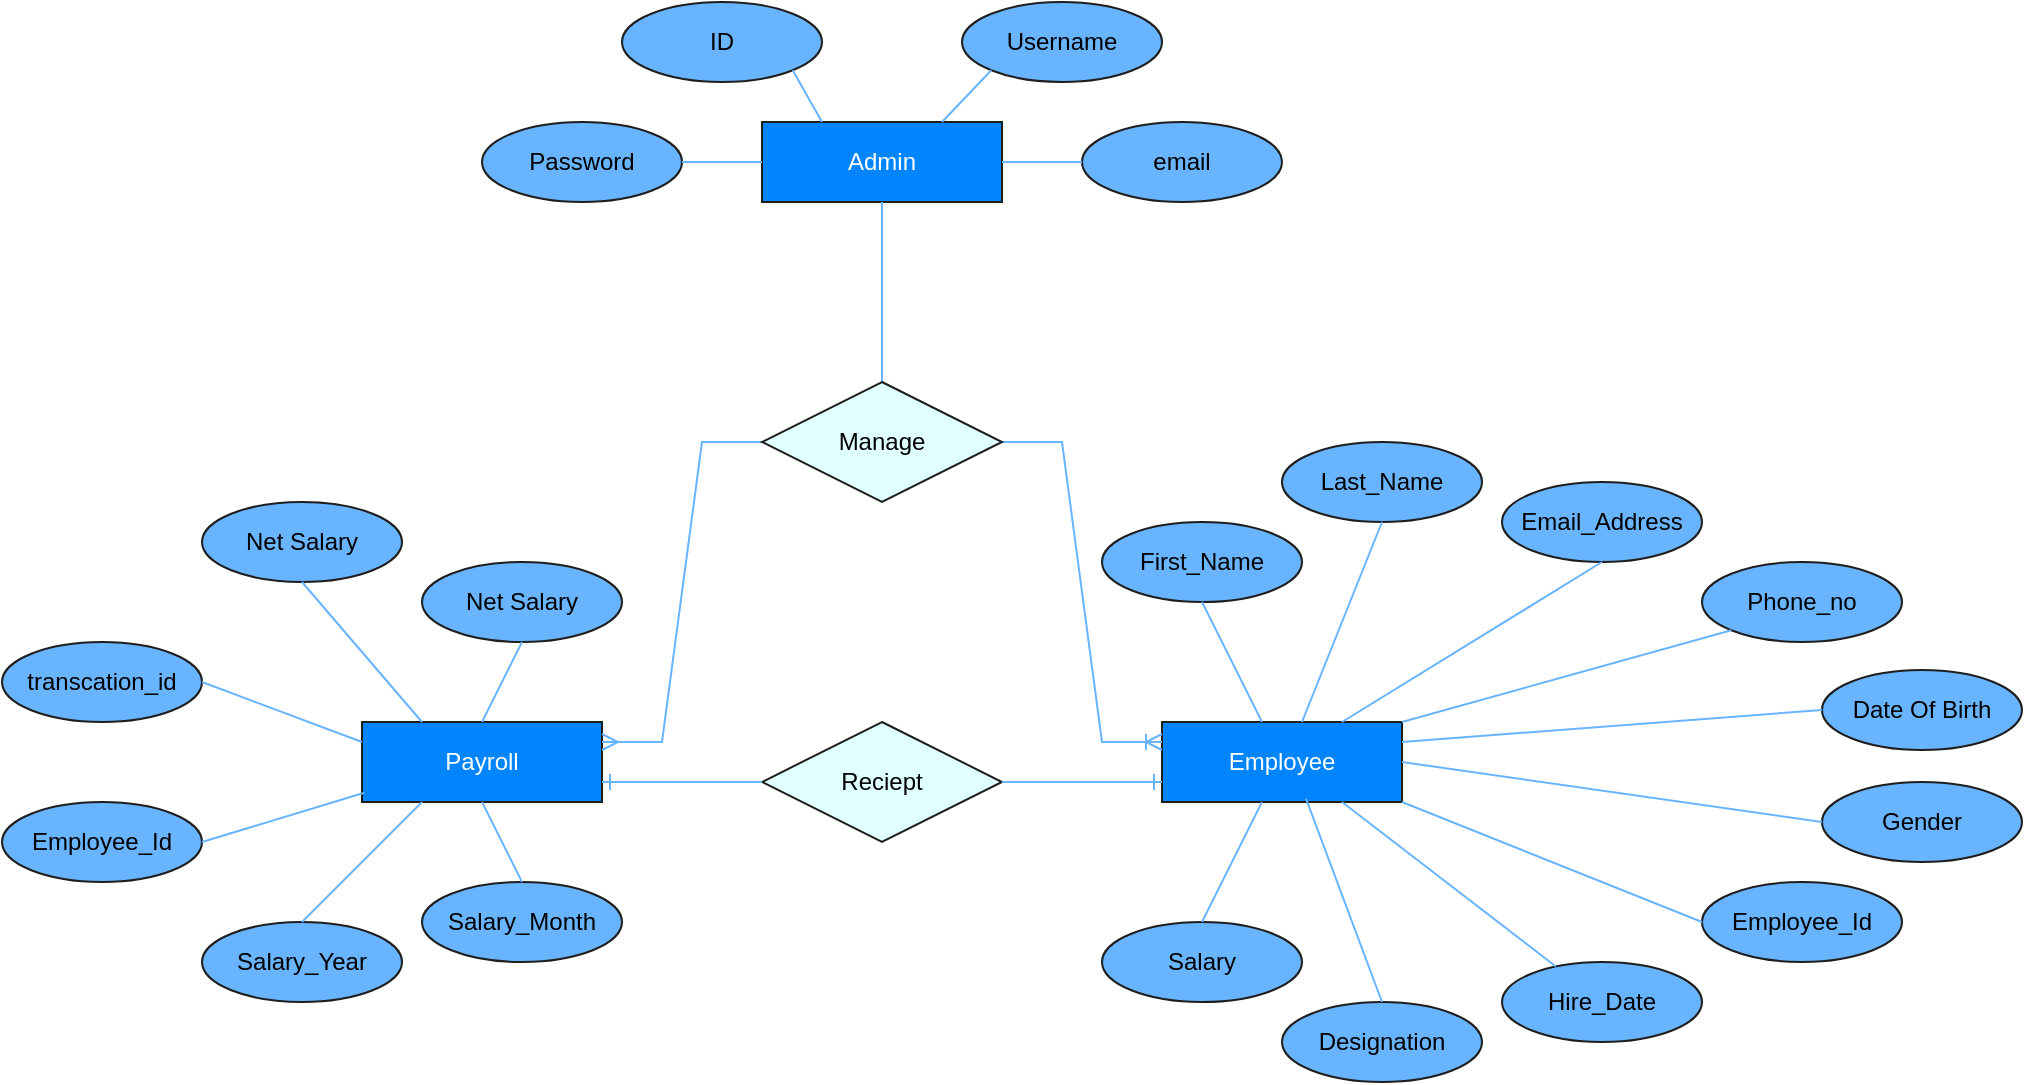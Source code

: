 <mxfile version="21.7.2" type="device" pages="2">
  <diagram id="R2lEEEUBdFMjLlhIrx00" name="Page-1">
    <mxGraphModel dx="1050" dy="581" grid="1" gridSize="10" guides="1" tooltips="1" connect="1" arrows="1" fold="1" page="1" pageScale="1" pageWidth="1169" pageHeight="827" math="0" shadow="0" extFonts="Permanent Marker^https://fonts.googleapis.com/css?family=Permanent+Marker">
      <root>
        <mxCell id="0" />
        <mxCell id="1" parent="0" />
        <mxCell id="M78BCPOSf0hAE5HLDOKo-133" value="Admin" style="whiteSpace=wrap;html=1;align=center;fillColor=#0085ff;strokeColor=#1e1e1e;fontColor=#ffffff;" parent="1" vertex="1">
          <mxGeometry x="440" y="100" width="120" height="40" as="geometry" />
        </mxCell>
        <mxCell id="M78BCPOSf0hAE5HLDOKo-135" value="Username" style="ellipse;whiteSpace=wrap;html=1;align=center;fillColor=#69b4ff;fontColor=#000000;strokeColor=#1e1e1e;" parent="1" vertex="1">
          <mxGeometry x="540" y="40" width="100" height="40" as="geometry" />
        </mxCell>
        <mxCell id="M78BCPOSf0hAE5HLDOKo-136" value="ID" style="ellipse;whiteSpace=wrap;html=1;align=center;fillColor=#69b4ff;fontColor=#000000;strokeColor=#1e1e1e;" parent="1" vertex="1">
          <mxGeometry x="370" y="40" width="100" height="40" as="geometry" />
        </mxCell>
        <mxCell id="M78BCPOSf0hAE5HLDOKo-137" value="Password" style="ellipse;whiteSpace=wrap;html=1;align=center;fillColor=#69b4ff;fontColor=#000000;strokeColor=#1e1e1e;" parent="1" vertex="1">
          <mxGeometry x="300" y="100" width="100" height="40" as="geometry" />
        </mxCell>
        <mxCell id="M78BCPOSf0hAE5HLDOKo-138" value="email" style="ellipse;whiteSpace=wrap;html=1;align=center;fillColor=#69b4ff;fontColor=#000000;strokeColor=#1e1e1e;" parent="1" vertex="1">
          <mxGeometry x="600" y="100" width="100" height="40" as="geometry" />
        </mxCell>
        <mxCell id="M78BCPOSf0hAE5HLDOKo-152" value="" style="endArrow=none;html=1;rounded=0;exitX=1;exitY=0.5;exitDx=0;exitDy=0;entryX=0;entryY=0.5;entryDx=0;entryDy=0;strokeColor=#69b4ff;" parent="1" source="M78BCPOSf0hAE5HLDOKo-137" target="M78BCPOSf0hAE5HLDOKo-133" edge="1">
          <mxGeometry width="50" height="50" relative="1" as="geometry">
            <mxPoint x="390" y="190" as="sourcePoint" />
            <mxPoint x="440" y="140" as="targetPoint" />
          </mxGeometry>
        </mxCell>
        <mxCell id="M78BCPOSf0hAE5HLDOKo-154" value="" style="endArrow=none;html=1;rounded=0;entryX=1;entryY=0.5;entryDx=0;entryDy=0;strokeColor=#69b4ff;" parent="1" source="M78BCPOSf0hAE5HLDOKo-138" target="M78BCPOSf0hAE5HLDOKo-133" edge="1">
          <mxGeometry width="50" height="50" relative="1" as="geometry">
            <mxPoint x="560" y="180" as="sourcePoint" />
            <mxPoint x="610" y="130" as="targetPoint" />
          </mxGeometry>
        </mxCell>
        <mxCell id="M78BCPOSf0hAE5HLDOKo-157" value="" style="endArrow=none;html=1;rounded=0;exitX=0.5;exitY=1;exitDx=0;exitDy=0;entryX=0.5;entryY=0;entryDx=0;entryDy=0;strokeColor=#69b4ff;" parent="1" source="M78BCPOSf0hAE5HLDOKo-133" edge="1">
          <mxGeometry width="50" height="50" relative="1" as="geometry">
            <mxPoint x="460" y="180" as="sourcePoint" />
            <mxPoint x="500" y="230" as="targetPoint" />
          </mxGeometry>
        </mxCell>
        <mxCell id="M78BCPOSf0hAE5HLDOKo-158" value="Employee" style="whiteSpace=wrap;html=1;align=center;fillColor=#0085ff;strokeColor=#1e1e1e;fontColor=#ffffff;" parent="1" vertex="1">
          <mxGeometry x="640" y="400" width="120" height="40" as="geometry" />
        </mxCell>
        <mxCell id="UazNVWeU03cG1B9SeD0c-1" value="First_Name" style="ellipse;whiteSpace=wrap;html=1;align=center;fillColor=#69b4ff;strokeColor=#1e1e1e;" parent="1" vertex="1">
          <mxGeometry x="610" y="300" width="100" height="40" as="geometry" />
        </mxCell>
        <mxCell id="UazNVWeU03cG1B9SeD0c-2" value="Last_Name" style="ellipse;whiteSpace=wrap;html=1;align=center;fillColor=#69b4ff;strokeColor=#1e1e1e;" parent="1" vertex="1">
          <mxGeometry x="700" y="260" width="100" height="40" as="geometry" />
        </mxCell>
        <mxCell id="UazNVWeU03cG1B9SeD0c-3" value="Email_Address" style="ellipse;whiteSpace=wrap;html=1;align=center;fillColor=#69b4ff;strokeColor=#1e1e1e;" parent="1" vertex="1">
          <mxGeometry x="810" y="280" width="100" height="40" as="geometry" />
        </mxCell>
        <mxCell id="UazNVWeU03cG1B9SeD0c-4" value="Phone_no" style="ellipse;whiteSpace=wrap;html=1;align=center;fillColor=#69b4ff;strokeColor=#1e1e1e;" parent="1" vertex="1">
          <mxGeometry x="910" y="320" width="100" height="40" as="geometry" />
        </mxCell>
        <mxCell id="UazNVWeU03cG1B9SeD0c-5" value="Salary" style="ellipse;whiteSpace=wrap;html=1;align=center;fillColor=#69b4ff;strokeColor=#1e1e1e;" parent="1" vertex="1">
          <mxGeometry x="610" y="500" width="100" height="40" as="geometry" />
        </mxCell>
        <mxCell id="UazNVWeU03cG1B9SeD0c-6" value="Employee_Id" style="ellipse;whiteSpace=wrap;html=1;align=center;fillColor=#69b4ff;strokeColor=#1e1e1e;" parent="1" vertex="1">
          <mxGeometry x="910" y="480" width="100" height="40" as="geometry" />
        </mxCell>
        <mxCell id="UazNVWeU03cG1B9SeD0c-7" value="Gender" style="ellipse;whiteSpace=wrap;html=1;align=center;fillColor=#69b4ff;strokeColor=#1e1e1e;" parent="1" vertex="1">
          <mxGeometry x="970" y="430" width="100" height="40" as="geometry" />
        </mxCell>
        <mxCell id="UazNVWeU03cG1B9SeD0c-8" value="Date Of Birth" style="ellipse;whiteSpace=wrap;html=1;align=center;fillColor=#69b4ff;strokeColor=#1e1e1e;" parent="1" vertex="1">
          <mxGeometry x="970" y="374" width="100" height="40" as="geometry" />
        </mxCell>
        <mxCell id="UazNVWeU03cG1B9SeD0c-9" value="" style="endArrow=none;html=1;rounded=0;exitX=0.5;exitY=1;exitDx=0;exitDy=0;strokeColor=#69b4ff;" parent="1" source="UazNVWeU03cG1B9SeD0c-1" edge="1">
          <mxGeometry width="50" height="50" relative="1" as="geometry">
            <mxPoint x="620" y="395" as="sourcePoint" />
            <mxPoint x="690" y="400" as="targetPoint" />
          </mxGeometry>
        </mxCell>
        <mxCell id="UazNVWeU03cG1B9SeD0c-10" value="" style="endArrow=none;html=1;rounded=0;exitX=0.5;exitY=1;exitDx=0;exitDy=0;strokeColor=#69b4ff;" parent="1" source="UazNVWeU03cG1B9SeD0c-2" edge="1">
          <mxGeometry width="50" height="50" relative="1" as="geometry">
            <mxPoint x="740" y="350" as="sourcePoint" />
            <mxPoint x="710" y="400" as="targetPoint" />
          </mxGeometry>
        </mxCell>
        <mxCell id="UazNVWeU03cG1B9SeD0c-11" value="" style="endArrow=none;html=1;rounded=0;exitX=0.5;exitY=1;exitDx=0;exitDy=0;entryX=0.75;entryY=0;entryDx=0;entryDy=0;strokeColor=#69b4ff;" parent="1" source="UazNVWeU03cG1B9SeD0c-3" target="M78BCPOSf0hAE5HLDOKo-158" edge="1">
          <mxGeometry width="50" height="50" relative="1" as="geometry">
            <mxPoint x="750" y="360" as="sourcePoint" />
            <mxPoint x="775" y="420" as="targetPoint" />
          </mxGeometry>
        </mxCell>
        <mxCell id="UazNVWeU03cG1B9SeD0c-12" value="" style="endArrow=none;html=1;rounded=0;exitX=0;exitY=1;exitDx=0;exitDy=0;entryX=1;entryY=0;entryDx=0;entryDy=0;strokeColor=#69b4ff;" parent="1" source="UazNVWeU03cG1B9SeD0c-4" target="M78BCPOSf0hAE5HLDOKo-158" edge="1">
          <mxGeometry width="50" height="50" relative="1" as="geometry">
            <mxPoint x="760" y="370" as="sourcePoint" />
            <mxPoint x="785" y="430" as="targetPoint" />
          </mxGeometry>
        </mxCell>
        <mxCell id="UazNVWeU03cG1B9SeD0c-13" value="" style="endArrow=none;html=1;rounded=0;exitX=0;exitY=0.5;exitDx=0;exitDy=0;entryX=1;entryY=0.25;entryDx=0;entryDy=0;strokeColor=#69b4ff;" parent="1" source="UazNVWeU03cG1B9SeD0c-8" target="M78BCPOSf0hAE5HLDOKo-158" edge="1">
          <mxGeometry width="50" height="50" relative="1" as="geometry">
            <mxPoint x="985" y="404" as="sourcePoint" />
            <mxPoint x="855" y="420" as="targetPoint" />
          </mxGeometry>
        </mxCell>
        <mxCell id="UazNVWeU03cG1B9SeD0c-14" value="" style="endArrow=none;html=1;rounded=0;exitX=0;exitY=0.5;exitDx=0;exitDy=0;entryX=1;entryY=0.5;entryDx=0;entryDy=0;strokeColor=#69b4ff;" parent="1" source="UazNVWeU03cG1B9SeD0c-7" target="M78BCPOSf0hAE5HLDOKo-158" edge="1">
          <mxGeometry width="50" height="50" relative="1" as="geometry">
            <mxPoint x="995" y="414" as="sourcePoint" />
            <mxPoint x="850" y="420" as="targetPoint" />
          </mxGeometry>
        </mxCell>
        <mxCell id="UazNVWeU03cG1B9SeD0c-15" value="" style="endArrow=none;html=1;rounded=0;exitX=0;exitY=0.5;exitDx=0;exitDy=0;entryX=1;entryY=1;entryDx=0;entryDy=0;strokeColor=#69b4ff;" parent="1" source="UazNVWeU03cG1B9SeD0c-6" target="M78BCPOSf0hAE5HLDOKo-158" edge="1">
          <mxGeometry width="50" height="50" relative="1" as="geometry">
            <mxPoint x="925" y="490" as="sourcePoint" />
            <mxPoint x="850" y="440" as="targetPoint" />
          </mxGeometry>
        </mxCell>
        <mxCell id="UazNVWeU03cG1B9SeD0c-16" value="" style="endArrow=none;html=1;rounded=0;exitX=0.5;exitY=0;exitDx=0;exitDy=0;strokeColor=#69b4ff;" parent="1" source="UazNVWeU03cG1B9SeD0c-5" target="M78BCPOSf0hAE5HLDOKo-158" edge="1">
          <mxGeometry width="50" height="50" relative="1" as="geometry">
            <mxPoint x="935" y="500" as="sourcePoint" />
            <mxPoint x="760" y="440" as="targetPoint" />
          </mxGeometry>
        </mxCell>
        <mxCell id="UazNVWeU03cG1B9SeD0c-18" value="Hire_Date" style="ellipse;whiteSpace=wrap;html=1;align=center;fillColor=#69b4ff;strokeColor=#1e1e1e;" parent="1" vertex="1">
          <mxGeometry x="810" y="520" width="100" height="40" as="geometry" />
        </mxCell>
        <mxCell id="UazNVWeU03cG1B9SeD0c-19" value="Designation" style="ellipse;whiteSpace=wrap;html=1;align=center;fillColor=#69b4ff;strokeColor=#1e1e1e;" parent="1" vertex="1">
          <mxGeometry x="700" y="540" width="100" height="40" as="geometry" />
        </mxCell>
        <mxCell id="UazNVWeU03cG1B9SeD0c-20" value="" style="endArrow=none;html=1;rounded=0;entryX=0.75;entryY=1;entryDx=0;entryDy=0;strokeColor=#69b4ff;" parent="1" source="UazNVWeU03cG1B9SeD0c-18" target="M78BCPOSf0hAE5HLDOKo-158" edge="1">
          <mxGeometry width="50" height="50" relative="1" as="geometry">
            <mxPoint x="1010" y="460" as="sourcePoint" />
            <mxPoint x="855" y="440" as="targetPoint" />
          </mxGeometry>
        </mxCell>
        <mxCell id="UazNVWeU03cG1B9SeD0c-21" value="" style="endArrow=none;html=1;rounded=0;exitX=0.5;exitY=0;exitDx=0;exitDy=0;entryX=0.6;entryY=0.957;entryDx=0;entryDy=0;entryPerimeter=0;strokeColor=#69b4ff;" parent="1" source="UazNVWeU03cG1B9SeD0c-19" target="M78BCPOSf0hAE5HLDOKo-158" edge="1">
          <mxGeometry width="50" height="50" relative="1" as="geometry">
            <mxPoint x="1020" y="470" as="sourcePoint" />
            <mxPoint x="865" y="450" as="targetPoint" />
          </mxGeometry>
        </mxCell>
        <mxCell id="UazNVWeU03cG1B9SeD0c-22" value="" style="edgeStyle=entityRelationEdgeStyle;fontSize=12;html=1;endArrow=ERoneToMany;rounded=0;exitX=1;exitY=0.5;exitDx=0;exitDy=0;entryX=0;entryY=0.25;entryDx=0;entryDy=0;strokeColor=#69b4ff;" parent="1" source="UazNVWeU03cG1B9SeD0c-34" target="M78BCPOSf0hAE5HLDOKo-158" edge="1">
          <mxGeometry width="100" height="100" relative="1" as="geometry">
            <mxPoint x="540" y="270" as="sourcePoint" />
            <mxPoint x="660" y="340" as="targetPoint" />
          </mxGeometry>
        </mxCell>
        <mxCell id="UazNVWeU03cG1B9SeD0c-23" value="&lt;span style=&quot;background-color: rgb(0, 133, 255);&quot;&gt;Payroll&lt;/span&gt;" style="whiteSpace=wrap;html=1;align=center;fillColor=#0085ff;strokeColor=#1e1e1e;fontColor=#ffffff;" parent="1" vertex="1">
          <mxGeometry x="240" y="400" width="120" height="40" as="geometry" />
        </mxCell>
        <mxCell id="UazNVWeU03cG1B9SeD0c-24" value="" style="edgeStyle=entityRelationEdgeStyle;fontSize=12;html=1;endArrow=ERmany;rounded=0;exitX=0;exitY=0.5;exitDx=0;exitDy=0;entryX=1;entryY=0.25;entryDx=0;entryDy=0;strokeColor=#69b4ff;" parent="1" source="UazNVWeU03cG1B9SeD0c-34" target="UazNVWeU03cG1B9SeD0c-23" edge="1">
          <mxGeometry width="100" height="100" relative="1" as="geometry">
            <mxPoint x="460" y="270" as="sourcePoint" />
            <mxPoint x="570" y="320" as="targetPoint" />
          </mxGeometry>
        </mxCell>
        <mxCell id="UazNVWeU03cG1B9SeD0c-25" value="Net Salary" style="ellipse;whiteSpace=wrap;html=1;align=center;fillColor=#69b4ff;strokeColor=#1e1e1e;" parent="1" vertex="1">
          <mxGeometry x="160" y="290" width="100" height="40" as="geometry" />
        </mxCell>
        <mxCell id="UazNVWeU03cG1B9SeD0c-26" value="" style="endArrow=none;html=1;rounded=0;exitX=1;exitY=1;exitDx=0;exitDy=0;entryX=0.25;entryY=0;entryDx=0;entryDy=0;strokeColor=#69b4ff;" parent="1" source="M78BCPOSf0hAE5HLDOKo-136" target="M78BCPOSf0hAE5HLDOKo-133" edge="1">
          <mxGeometry width="50" height="50" relative="1" as="geometry">
            <mxPoint x="400" y="70" as="sourcePoint" />
            <mxPoint x="480" y="70" as="targetPoint" />
          </mxGeometry>
        </mxCell>
        <mxCell id="UazNVWeU03cG1B9SeD0c-27" value="" style="endArrow=none;html=1;rounded=0;entryX=0.75;entryY=0;entryDx=0;entryDy=0;exitX=0;exitY=1;exitDx=0;exitDy=0;strokeColor=#69b4ff;" parent="1" source="M78BCPOSf0hAE5HLDOKo-135" target="M78BCPOSf0hAE5HLDOKo-133" edge="1">
          <mxGeometry width="50" height="50" relative="1" as="geometry">
            <mxPoint x="515" y="40" as="sourcePoint" />
            <mxPoint x="540" y="86" as="targetPoint" />
          </mxGeometry>
        </mxCell>
        <mxCell id="UazNVWeU03cG1B9SeD0c-28" value="Net Salary" style="ellipse;whiteSpace=wrap;html=1;align=center;fillColor=#69b4ff;strokeColor=#1e1e1e;" parent="1" vertex="1">
          <mxGeometry x="270" y="320" width="100" height="40" as="geometry" />
        </mxCell>
        <mxCell id="UazNVWeU03cG1B9SeD0c-29" value="transcation_id" style="ellipse;whiteSpace=wrap;html=1;align=center;fillColor=#69b4ff;strokeColor=#1e1e1e;" parent="1" vertex="1">
          <mxGeometry x="60" y="360" width="100" height="40" as="geometry" />
        </mxCell>
        <mxCell id="UazNVWeU03cG1B9SeD0c-30" value="Employee_Id" style="ellipse;whiteSpace=wrap;html=1;align=center;fillColor=#69b4ff;strokeColor=#1e1e1e;" parent="1" vertex="1">
          <mxGeometry x="60" y="440" width="100" height="40" as="geometry" />
        </mxCell>
        <mxCell id="UazNVWeU03cG1B9SeD0c-31" value="Salary_Year" style="ellipse;whiteSpace=wrap;html=1;align=center;fillColor=#69b4ff;strokeColor=#1e1e1e;" parent="1" vertex="1">
          <mxGeometry x="160" y="500" width="100" height="40" as="geometry" />
        </mxCell>
        <mxCell id="UazNVWeU03cG1B9SeD0c-32" value="Salary_Month" style="ellipse;whiteSpace=wrap;html=1;align=center;fillColor=#69b4ff;strokeColor=#1e1e1e;" parent="1" vertex="1">
          <mxGeometry x="270" y="480" width="100" height="40" as="geometry" />
        </mxCell>
        <mxCell id="UazNVWeU03cG1B9SeD0c-34" value="Manage" style="shape=rhombus;perimeter=rhombusPerimeter;whiteSpace=wrap;html=1;align=center;fillColor=#e0ffff;strokeColor=#1e1e1e;" parent="1" vertex="1">
          <mxGeometry x="440" y="230" width="120" height="60" as="geometry" />
        </mxCell>
        <mxCell id="UazNVWeU03cG1B9SeD0c-35" value="Reciept" style="shape=rhombus;perimeter=rhombusPerimeter;whiteSpace=wrap;html=1;align=center;fillColor=#e0ffff;strokeColor=#1e1e1e;" parent="1" vertex="1">
          <mxGeometry x="440" y="400" width="120" height="60" as="geometry" />
        </mxCell>
        <mxCell id="UazNVWeU03cG1B9SeD0c-36" value="" style="edgeStyle=entityRelationEdgeStyle;fontSize=12;html=1;endArrow=ERone;endFill=1;rounded=0;entryX=0;entryY=0.75;entryDx=0;entryDy=0;exitX=1;exitY=0.5;exitDx=0;exitDy=0;strokeColor=#69b4ff;" parent="1" source="UazNVWeU03cG1B9SeD0c-35" target="M78BCPOSf0hAE5HLDOKo-158" edge="1">
          <mxGeometry width="100" height="100" relative="1" as="geometry">
            <mxPoint x="570" y="460" as="sourcePoint" />
            <mxPoint x="590" y="380" as="targetPoint" />
          </mxGeometry>
        </mxCell>
        <mxCell id="UazNVWeU03cG1B9SeD0c-37" value="" style="edgeStyle=entityRelationEdgeStyle;fontSize=12;html=1;endArrow=ERone;endFill=1;rounded=0;exitX=0;exitY=0.5;exitDx=0;exitDy=0;entryX=1;entryY=0.75;entryDx=0;entryDy=0;strokeColor=#69b4ff;" parent="1" source="UazNVWeU03cG1B9SeD0c-35" target="UazNVWeU03cG1B9SeD0c-23" edge="1">
          <mxGeometry width="100" height="100" relative="1" as="geometry">
            <mxPoint x="350" y="480" as="sourcePoint" />
            <mxPoint x="450" y="380" as="targetPoint" />
          </mxGeometry>
        </mxCell>
        <mxCell id="UazNVWeU03cG1B9SeD0c-38" value="" style="endArrow=none;html=1;rounded=0;exitX=1;exitY=0.5;exitDx=0;exitDy=0;entryX=0;entryY=0.25;entryDx=0;entryDy=0;strokeColor=#69b4ff;" parent="1" source="UazNVWeU03cG1B9SeD0c-29" target="UazNVWeU03cG1B9SeD0c-23" edge="1">
          <mxGeometry relative="1" as="geometry">
            <mxPoint x="170" y="380" as="sourcePoint" />
            <mxPoint x="330" y="379.66" as="targetPoint" />
          </mxGeometry>
        </mxCell>
        <mxCell id="UazNVWeU03cG1B9SeD0c-39" value="" style="endArrow=none;html=1;rounded=0;exitX=1;exitY=0.5;exitDx=0;exitDy=0;entryX=0.01;entryY=0.885;entryDx=0;entryDy=0;entryPerimeter=0;strokeColor=#69b4ff;" parent="1" source="UazNVWeU03cG1B9SeD0c-30" target="UazNVWeU03cG1B9SeD0c-23" edge="1">
          <mxGeometry relative="1" as="geometry">
            <mxPoint x="170" y="460.35" as="sourcePoint" />
            <mxPoint x="330" y="459.66" as="targetPoint" />
          </mxGeometry>
        </mxCell>
        <mxCell id="UazNVWeU03cG1B9SeD0c-40" value="" style="endArrow=none;html=1;rounded=0;exitX=0.5;exitY=1;exitDx=0;exitDy=0;entryX=0.25;entryY=0;entryDx=0;entryDy=0;strokeColor=#69b4ff;" parent="1" source="UazNVWeU03cG1B9SeD0c-25" target="UazNVWeU03cG1B9SeD0c-23" edge="1">
          <mxGeometry relative="1" as="geometry">
            <mxPoint x="320" y="430" as="sourcePoint" />
            <mxPoint x="480" y="430" as="targetPoint" />
          </mxGeometry>
        </mxCell>
        <mxCell id="UazNVWeU03cG1B9SeD0c-41" value="" style="endArrow=none;html=1;rounded=0;exitX=0.5;exitY=1;exitDx=0;exitDy=0;entryX=0.5;entryY=0;entryDx=0;entryDy=0;strokeColor=#69b4ff;" parent="1" source="UazNVWeU03cG1B9SeD0c-28" target="UazNVWeU03cG1B9SeD0c-23" edge="1">
          <mxGeometry relative="1" as="geometry">
            <mxPoint x="220" y="340" as="sourcePoint" />
            <mxPoint x="280" y="410" as="targetPoint" />
          </mxGeometry>
        </mxCell>
        <mxCell id="UazNVWeU03cG1B9SeD0c-42" value="" style="endArrow=none;html=1;rounded=0;exitX=0.5;exitY=0;exitDx=0;exitDy=0;entryX=0.5;entryY=1;entryDx=0;entryDy=0;strokeColor=#69b4ff;" parent="1" source="UazNVWeU03cG1B9SeD0c-32" target="UazNVWeU03cG1B9SeD0c-23" edge="1">
          <mxGeometry relative="1" as="geometry">
            <mxPoint x="330" y="370" as="sourcePoint" />
            <mxPoint x="310" y="410" as="targetPoint" />
          </mxGeometry>
        </mxCell>
        <mxCell id="UazNVWeU03cG1B9SeD0c-43" value="" style="endArrow=none;html=1;rounded=0;exitX=0.5;exitY=0;exitDx=0;exitDy=0;entryX=0.25;entryY=1;entryDx=0;entryDy=0;strokeColor=#69b4ff;" parent="1" source="UazNVWeU03cG1B9SeD0c-31" target="UazNVWeU03cG1B9SeD0c-23" edge="1">
          <mxGeometry relative="1" as="geometry">
            <mxPoint x="220" y="340" as="sourcePoint" />
            <mxPoint x="280" y="410" as="targetPoint" />
          </mxGeometry>
        </mxCell>
      </root>
    </mxGraphModel>
  </diagram>
  <diagram id="jS0s67isaQMvAIUPyTwj" name="Page-2">
    <mxGraphModel dx="2100" dy="1162" grid="1" gridSize="10" guides="1" tooltips="1" connect="1" arrows="1" fold="1" page="1" pageScale="1" pageWidth="1169" pageHeight="827" math="0" shadow="0">
      <root>
        <mxCell id="0" />
        <mxCell id="1" parent="0" />
      </root>
    </mxGraphModel>
  </diagram>
</mxfile>
